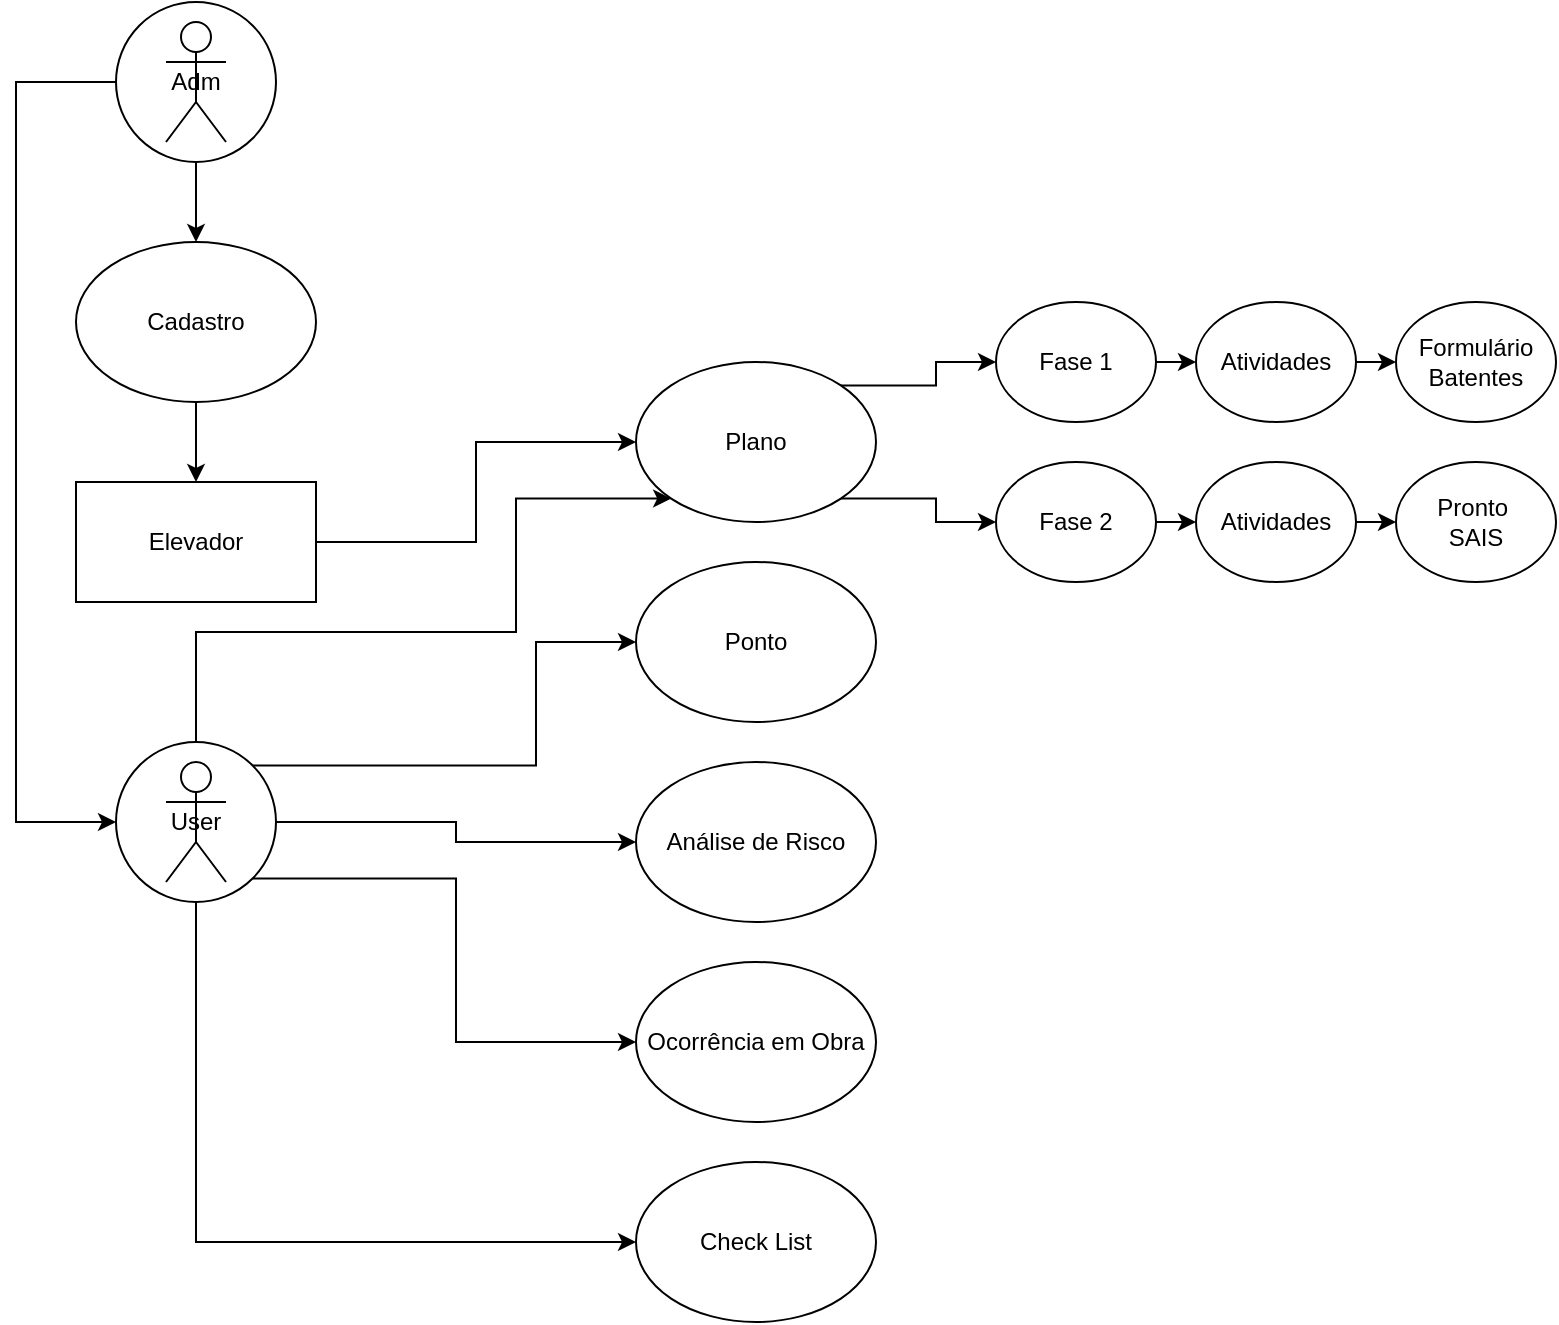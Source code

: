 <mxfile version="20.8.23" type="github">
  <diagram name="Página-1" id="gMzLXXAR-y8SjcTsmRrf">
    <mxGraphModel dx="1434" dy="756" grid="1" gridSize="10" guides="1" tooltips="1" connect="1" arrows="1" fold="1" page="1" pageScale="1" pageWidth="827" pageHeight="1169" math="0" shadow="0">
      <root>
        <mxCell id="0" />
        <mxCell id="1" parent="0" />
        <mxCell id="-JG2YX_-zw_WIraSack9-53" style="edgeStyle=orthogonalEdgeStyle;rounded=0;orthogonalLoop=1;jettySize=auto;html=1;exitX=0.5;exitY=0;exitDx=0;exitDy=0;entryX=0;entryY=1;entryDx=0;entryDy=0;" edge="1" parent="1" source="-JG2YX_-zw_WIraSack9-32" target="-JG2YX_-zw_WIraSack9-18">
          <mxGeometry relative="1" as="geometry">
            <Array as="points">
              <mxPoint x="120" y="355" />
              <mxPoint x="280" y="355" />
              <mxPoint x="280" y="288" />
            </Array>
          </mxGeometry>
        </mxCell>
        <mxCell id="-JG2YX_-zw_WIraSack9-54" style="edgeStyle=orthogonalEdgeStyle;rounded=0;orthogonalLoop=1;jettySize=auto;html=1;exitX=1;exitY=0;exitDx=0;exitDy=0;entryX=0;entryY=0.5;entryDx=0;entryDy=0;" edge="1" parent="1" source="-JG2YX_-zw_WIraSack9-32" target="-JG2YX_-zw_WIraSack9-14">
          <mxGeometry relative="1" as="geometry">
            <Array as="points">
              <mxPoint x="290" y="422" />
              <mxPoint x="290" y="360" />
            </Array>
          </mxGeometry>
        </mxCell>
        <mxCell id="-JG2YX_-zw_WIraSack9-55" style="edgeStyle=orthogonalEdgeStyle;rounded=0;orthogonalLoop=1;jettySize=auto;html=1;exitX=1;exitY=0.5;exitDx=0;exitDy=0;entryX=0;entryY=0.5;entryDx=0;entryDy=0;" edge="1" parent="1" source="-JG2YX_-zw_WIraSack9-32" target="-JG2YX_-zw_WIraSack9-16">
          <mxGeometry relative="1" as="geometry" />
        </mxCell>
        <mxCell id="-JG2YX_-zw_WIraSack9-56" style="edgeStyle=orthogonalEdgeStyle;rounded=0;orthogonalLoop=1;jettySize=auto;html=1;exitX=1;exitY=1;exitDx=0;exitDy=0;entryX=0;entryY=0.5;entryDx=0;entryDy=0;" edge="1" parent="1" source="-JG2YX_-zw_WIraSack9-32" target="-JG2YX_-zw_WIraSack9-15">
          <mxGeometry relative="1" as="geometry" />
        </mxCell>
        <mxCell id="-JG2YX_-zw_WIraSack9-57" style="edgeStyle=orthogonalEdgeStyle;rounded=0;orthogonalLoop=1;jettySize=auto;html=1;exitX=0.5;exitY=1;exitDx=0;exitDy=0;entryX=0;entryY=0.5;entryDx=0;entryDy=0;" edge="1" parent="1" source="-JG2YX_-zw_WIraSack9-32" target="-JG2YX_-zw_WIraSack9-52">
          <mxGeometry relative="1" as="geometry" />
        </mxCell>
        <mxCell id="-JG2YX_-zw_WIraSack9-32" value="User" style="ellipse;whiteSpace=wrap;html=1;aspect=fixed;" vertex="1" parent="1">
          <mxGeometry x="80" y="410" width="80" height="80" as="geometry" />
        </mxCell>
        <mxCell id="-JG2YX_-zw_WIraSack9-34" style="edgeStyle=orthogonalEdgeStyle;rounded=0;orthogonalLoop=1;jettySize=auto;html=1;exitX=0;exitY=0.5;exitDx=0;exitDy=0;entryX=0;entryY=0.5;entryDx=0;entryDy=0;" edge="1" parent="1" source="-JG2YX_-zw_WIraSack9-31" target="-JG2YX_-zw_WIraSack9-32">
          <mxGeometry relative="1" as="geometry">
            <Array as="points">
              <mxPoint x="30" y="80" />
              <mxPoint x="30" y="450" />
            </Array>
          </mxGeometry>
        </mxCell>
        <mxCell id="-JG2YX_-zw_WIraSack9-58" style="edgeStyle=orthogonalEdgeStyle;rounded=0;orthogonalLoop=1;jettySize=auto;html=1;exitX=0.5;exitY=1;exitDx=0;exitDy=0;entryX=0.5;entryY=0;entryDx=0;entryDy=0;" edge="1" parent="1" source="-JG2YX_-zw_WIraSack9-31" target="-JG2YX_-zw_WIraSack9-17">
          <mxGeometry relative="1" as="geometry" />
        </mxCell>
        <mxCell id="-JG2YX_-zw_WIraSack9-31" value="Adm" style="ellipse;whiteSpace=wrap;html=1;aspect=fixed;" vertex="1" parent="1">
          <mxGeometry x="80" y="40" width="80" height="80" as="geometry" />
        </mxCell>
        <mxCell id="-JG2YX_-zw_WIraSack9-22" style="edgeStyle=orthogonalEdgeStyle;rounded=0;orthogonalLoop=1;jettySize=auto;html=1;exitX=1;exitY=0.5;exitDx=0;exitDy=0;entryX=0;entryY=0.5;entryDx=0;entryDy=0;" edge="1" parent="1" source="-JG2YX_-zw_WIraSack9-1" target="-JG2YX_-zw_WIraSack9-18">
          <mxGeometry relative="1" as="geometry" />
        </mxCell>
        <mxCell id="-JG2YX_-zw_WIraSack9-1" value="Elevador" style="rounded=0;whiteSpace=wrap;html=1;" vertex="1" parent="1">
          <mxGeometry x="60" y="280" width="120" height="60" as="geometry" />
        </mxCell>
        <mxCell id="-JG2YX_-zw_WIraSack9-4" value="" style="shape=umlActor;verticalLabelPosition=bottom;verticalAlign=top;html=1;outlineConnect=0;" vertex="1" parent="1">
          <mxGeometry x="105" y="50" width="30" height="60" as="geometry" />
        </mxCell>
        <mxCell id="-JG2YX_-zw_WIraSack9-5" value="" style="shape=umlActor;verticalLabelPosition=bottom;verticalAlign=top;html=1;outlineConnect=0;" vertex="1" parent="1">
          <mxGeometry x="105" y="420" width="30" height="60" as="geometry" />
        </mxCell>
        <mxCell id="-JG2YX_-zw_WIraSack9-14" value="Ponto" style="ellipse;whiteSpace=wrap;html=1;" vertex="1" parent="1">
          <mxGeometry x="340" y="320" width="120" height="80" as="geometry" />
        </mxCell>
        <mxCell id="-JG2YX_-zw_WIraSack9-15" value="Ocorrência em Obra" style="ellipse;whiteSpace=wrap;html=1;" vertex="1" parent="1">
          <mxGeometry x="340" y="520" width="120" height="80" as="geometry" />
        </mxCell>
        <mxCell id="-JG2YX_-zw_WIraSack9-16" value="Análise de Risco" style="ellipse;whiteSpace=wrap;html=1;" vertex="1" parent="1">
          <mxGeometry x="340" y="420" width="120" height="80" as="geometry" />
        </mxCell>
        <mxCell id="-JG2YX_-zw_WIraSack9-59" style="edgeStyle=orthogonalEdgeStyle;rounded=0;orthogonalLoop=1;jettySize=auto;html=1;exitX=0.5;exitY=1;exitDx=0;exitDy=0;entryX=0.5;entryY=0;entryDx=0;entryDy=0;" edge="1" parent="1" source="-JG2YX_-zw_WIraSack9-17" target="-JG2YX_-zw_WIraSack9-1">
          <mxGeometry relative="1" as="geometry" />
        </mxCell>
        <mxCell id="-JG2YX_-zw_WIraSack9-17" value="Cadastro" style="ellipse;whiteSpace=wrap;html=1;" vertex="1" parent="1">
          <mxGeometry x="60" y="160" width="120" height="80" as="geometry" />
        </mxCell>
        <mxCell id="-JG2YX_-zw_WIraSack9-41" style="edgeStyle=orthogonalEdgeStyle;rounded=0;orthogonalLoop=1;jettySize=auto;html=1;exitX=1;exitY=0;exitDx=0;exitDy=0;entryX=0;entryY=0.5;entryDx=0;entryDy=0;" edge="1" parent="1" source="-JG2YX_-zw_WIraSack9-18" target="-JG2YX_-zw_WIraSack9-39">
          <mxGeometry relative="1" as="geometry" />
        </mxCell>
        <mxCell id="-JG2YX_-zw_WIraSack9-42" style="edgeStyle=orthogonalEdgeStyle;rounded=0;orthogonalLoop=1;jettySize=auto;html=1;exitX=1;exitY=1;exitDx=0;exitDy=0;entryX=0;entryY=0.5;entryDx=0;entryDy=0;" edge="1" parent="1" source="-JG2YX_-zw_WIraSack9-18" target="-JG2YX_-zw_WIraSack9-40">
          <mxGeometry relative="1" as="geometry" />
        </mxCell>
        <mxCell id="-JG2YX_-zw_WIraSack9-18" value="Plano" style="ellipse;whiteSpace=wrap;html=1;" vertex="1" parent="1">
          <mxGeometry x="340" y="220" width="120" height="80" as="geometry" />
        </mxCell>
        <mxCell id="-JG2YX_-zw_WIraSack9-47" style="edgeStyle=orthogonalEdgeStyle;rounded=0;orthogonalLoop=1;jettySize=auto;html=1;exitX=1;exitY=0.5;exitDx=0;exitDy=0;entryX=0;entryY=0.5;entryDx=0;entryDy=0;" edge="1" parent="1" source="-JG2YX_-zw_WIraSack9-39" target="-JG2YX_-zw_WIraSack9-44">
          <mxGeometry relative="1" as="geometry" />
        </mxCell>
        <mxCell id="-JG2YX_-zw_WIraSack9-39" value="Fase 1" style="ellipse;whiteSpace=wrap;html=1;" vertex="1" parent="1">
          <mxGeometry x="520" y="190" width="80" height="60" as="geometry" />
        </mxCell>
        <mxCell id="-JG2YX_-zw_WIraSack9-46" style="edgeStyle=orthogonalEdgeStyle;rounded=0;orthogonalLoop=1;jettySize=auto;html=1;exitX=1;exitY=0.5;exitDx=0;exitDy=0;entryX=0;entryY=0.5;entryDx=0;entryDy=0;" edge="1" parent="1" source="-JG2YX_-zw_WIraSack9-40" target="-JG2YX_-zw_WIraSack9-45">
          <mxGeometry relative="1" as="geometry" />
        </mxCell>
        <mxCell id="-JG2YX_-zw_WIraSack9-40" value="Fase 2" style="ellipse;whiteSpace=wrap;html=1;" vertex="1" parent="1">
          <mxGeometry x="520" y="270" width="80" height="60" as="geometry" />
        </mxCell>
        <mxCell id="-JG2YX_-zw_WIraSack9-50" style="edgeStyle=orthogonalEdgeStyle;rounded=0;orthogonalLoop=1;jettySize=auto;html=1;exitX=1;exitY=0.5;exitDx=0;exitDy=0;entryX=0;entryY=0.5;entryDx=0;entryDy=0;" edge="1" parent="1" source="-JG2YX_-zw_WIraSack9-44" target="-JG2YX_-zw_WIraSack9-48">
          <mxGeometry relative="1" as="geometry" />
        </mxCell>
        <mxCell id="-JG2YX_-zw_WIraSack9-44" value="Atividades" style="ellipse;whiteSpace=wrap;html=1;" vertex="1" parent="1">
          <mxGeometry x="620" y="190" width="80" height="60" as="geometry" />
        </mxCell>
        <mxCell id="-JG2YX_-zw_WIraSack9-51" style="edgeStyle=orthogonalEdgeStyle;rounded=0;orthogonalLoop=1;jettySize=auto;html=1;exitX=1;exitY=0.5;exitDx=0;exitDy=0;entryX=0;entryY=0.5;entryDx=0;entryDy=0;" edge="1" parent="1" source="-JG2YX_-zw_WIraSack9-45" target="-JG2YX_-zw_WIraSack9-49">
          <mxGeometry relative="1" as="geometry" />
        </mxCell>
        <mxCell id="-JG2YX_-zw_WIraSack9-45" value="Atividades" style="ellipse;whiteSpace=wrap;html=1;" vertex="1" parent="1">
          <mxGeometry x="620" y="270" width="80" height="60" as="geometry" />
        </mxCell>
        <mxCell id="-JG2YX_-zw_WIraSack9-48" value="Formulário&lt;br&gt;Batentes" style="ellipse;whiteSpace=wrap;html=1;" vertex="1" parent="1">
          <mxGeometry x="720" y="190" width="80" height="60" as="geometry" />
        </mxCell>
        <mxCell id="-JG2YX_-zw_WIraSack9-49" value="Pronto&amp;nbsp;&lt;br&gt;SAIS" style="ellipse;whiteSpace=wrap;html=1;" vertex="1" parent="1">
          <mxGeometry x="720" y="270" width="80" height="60" as="geometry" />
        </mxCell>
        <mxCell id="-JG2YX_-zw_WIraSack9-52" value="Check List" style="ellipse;whiteSpace=wrap;html=1;" vertex="1" parent="1">
          <mxGeometry x="340" y="620" width="120" height="80" as="geometry" />
        </mxCell>
      </root>
    </mxGraphModel>
  </diagram>
</mxfile>

